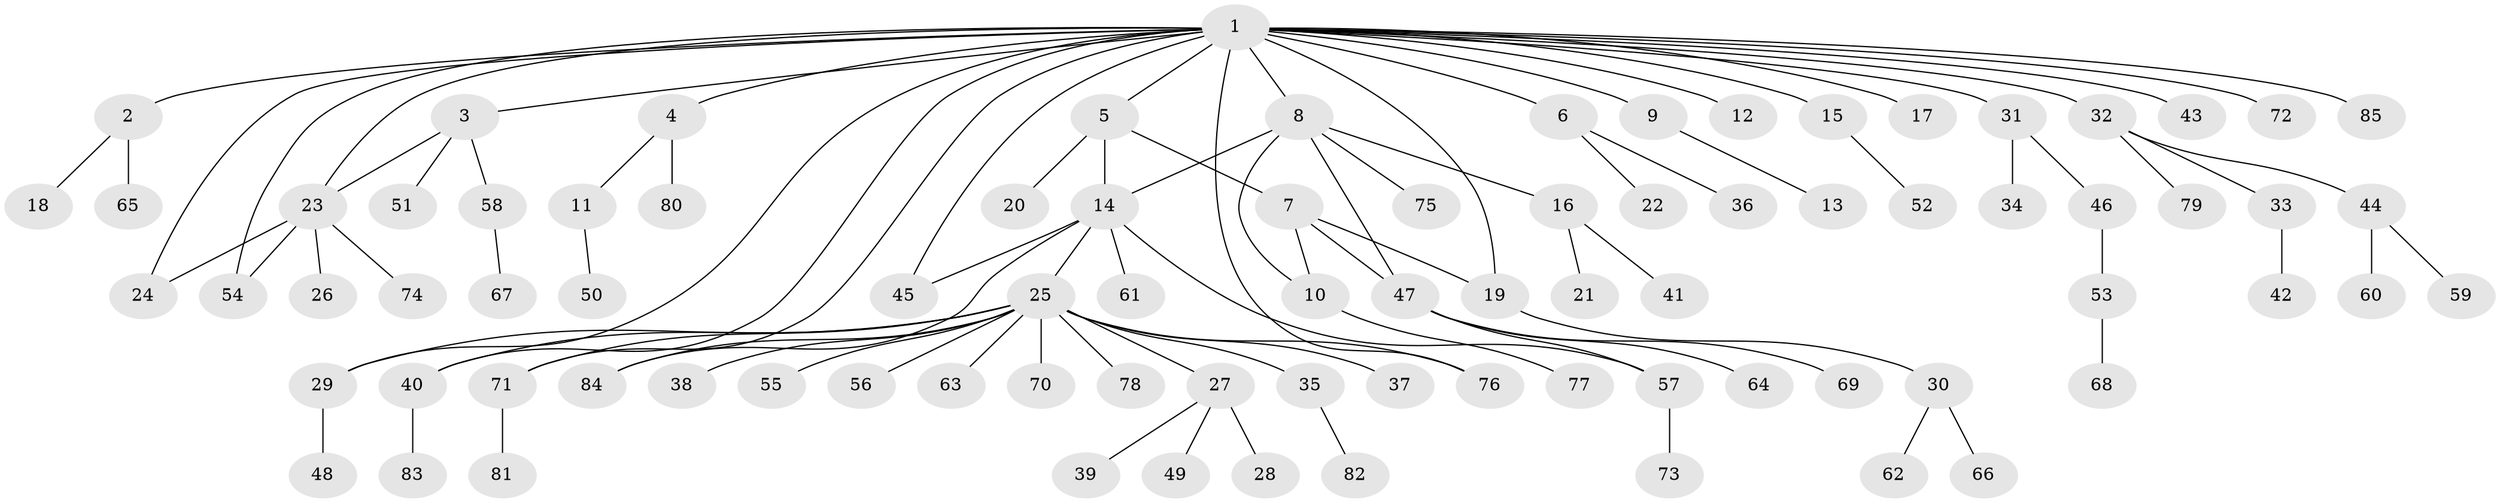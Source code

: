 // Generated by graph-tools (version 1.1) at 2025/01/03/09/25 03:01:40]
// undirected, 85 vertices, 98 edges
graph export_dot {
graph [start="1"]
  node [color=gray90,style=filled];
  1;
  2;
  3;
  4;
  5;
  6;
  7;
  8;
  9;
  10;
  11;
  12;
  13;
  14;
  15;
  16;
  17;
  18;
  19;
  20;
  21;
  22;
  23;
  24;
  25;
  26;
  27;
  28;
  29;
  30;
  31;
  32;
  33;
  34;
  35;
  36;
  37;
  38;
  39;
  40;
  41;
  42;
  43;
  44;
  45;
  46;
  47;
  48;
  49;
  50;
  51;
  52;
  53;
  54;
  55;
  56;
  57;
  58;
  59;
  60;
  61;
  62;
  63;
  64;
  65;
  66;
  67;
  68;
  69;
  70;
  71;
  72;
  73;
  74;
  75;
  76;
  77;
  78;
  79;
  80;
  81;
  82;
  83;
  84;
  85;
  1 -- 2;
  1 -- 3;
  1 -- 4;
  1 -- 5;
  1 -- 6;
  1 -- 8;
  1 -- 9;
  1 -- 12;
  1 -- 15;
  1 -- 17;
  1 -- 19;
  1 -- 23;
  1 -- 24;
  1 -- 29;
  1 -- 31;
  1 -- 32;
  1 -- 40;
  1 -- 43;
  1 -- 45;
  1 -- 54;
  1 -- 71;
  1 -- 72;
  1 -- 76;
  1 -- 85;
  2 -- 18;
  2 -- 65;
  3 -- 23;
  3 -- 51;
  3 -- 58;
  4 -- 11;
  4 -- 80;
  5 -- 7;
  5 -- 14;
  5 -- 20;
  6 -- 22;
  6 -- 36;
  7 -- 10;
  7 -- 19;
  7 -- 47;
  8 -- 10;
  8 -- 14;
  8 -- 16;
  8 -- 47;
  8 -- 75;
  9 -- 13;
  10 -- 77;
  11 -- 50;
  14 -- 25;
  14 -- 45;
  14 -- 57;
  14 -- 61;
  14 -- 84;
  15 -- 52;
  16 -- 21;
  16 -- 41;
  19 -- 30;
  23 -- 24;
  23 -- 26;
  23 -- 54;
  23 -- 74;
  25 -- 27;
  25 -- 29;
  25 -- 35;
  25 -- 37;
  25 -- 38;
  25 -- 40;
  25 -- 55;
  25 -- 56;
  25 -- 63;
  25 -- 70;
  25 -- 71;
  25 -- 76;
  25 -- 78;
  25 -- 84;
  27 -- 28;
  27 -- 39;
  27 -- 49;
  29 -- 48;
  30 -- 62;
  30 -- 66;
  31 -- 34;
  31 -- 46;
  32 -- 33;
  32 -- 44;
  32 -- 79;
  33 -- 42;
  35 -- 82;
  40 -- 83;
  44 -- 59;
  44 -- 60;
  46 -- 53;
  47 -- 57;
  47 -- 64;
  47 -- 69;
  53 -- 68;
  57 -- 73;
  58 -- 67;
  71 -- 81;
}
